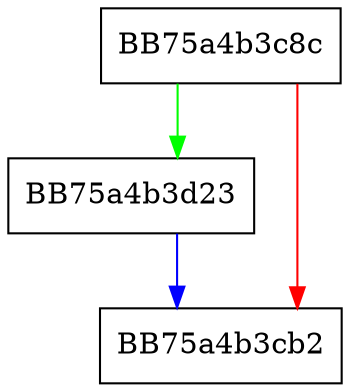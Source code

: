 digraph CreateInstance {
  node [shape="box"];
  graph [splines=ortho];
  BB75a4b3c8c -> BB75a4b3d23 [color="green"];
  BB75a4b3c8c -> BB75a4b3cb2 [color="red"];
  BB75a4b3d23 -> BB75a4b3cb2 [color="blue"];
}